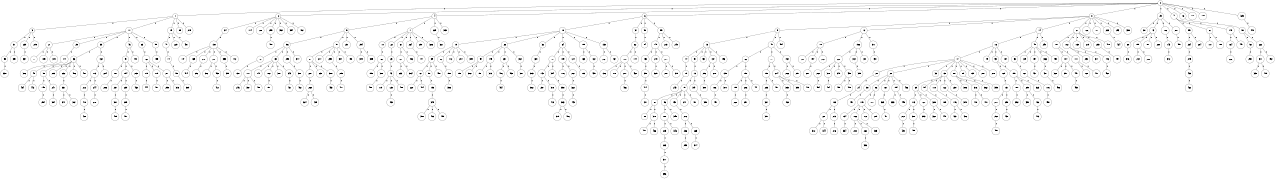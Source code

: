 graph G {
size="8.5,11;"
ratio = "expand;"
fixedsize="true;"
overlap="scale;"
node[shape=circle,width=.12,hight=.12,fontsize=12]
edge[fontsize=12]

0[label=" 0" color=black, pos="1.7141942,1.8472617!"];
1[label=" 1" color=black, pos="1.5078866,1.2303521!"];
2[label=" 2" color=black, pos="1.046037,0.29178048!"];
3[label=" 3" color=black, pos="0.8132119,2.7274609!"];
4[label=" 4" color=black, pos="0.69260744,2.2113465!"];
5[label=" 5" color=black, pos="2.9335302,1.8262307!"];
6[label=" 6" color=black, pos="2.6192123,2.9781857!"];
7[label=" 7" color=black, pos="2.0403193,2.3441171!"];
8[label=" 8" color=black, pos="0.23809002,1.7491323!"];
9[label=" 9" color=black, pos="1.4793842,0.34377353!"];
10[label=" 10" color=black, pos="0.54331819,0.53266838!"];
11[label=" 11" color=black, pos="0.70098724,1.8254618!"];
12[label=" 12" color=black, pos="2.3976133,1.1050083!"];
13[label=" 13" color=black, pos="1.7284172,1.8842311!"];
14[label=" 14" color=black, pos="2.1946037,2.186526!"];
15[label=" 15" color=black, pos="1.1059793,1.9894365!"];
16[label=" 16" color=black, pos="0.72202191,1.0900459!"];
17[label=" 17" color=black, pos="1.7180531,1.7268274!"];
18[label=" 18" color=black, pos="2.0693735,2.6179013!"];
19[label=" 19" color=black, pos="1.519625,0.16395539!"];
20[label=" 20" color=black, pos="0.48017139,0.24838171!"];
21[label=" 21" color=black, pos="0.20020282,2.5562181!"];
22[label=" 22" color=black, pos="0.99502956,0.62972949!"];
23[label=" 23" color=black, pos="0.27338727,1.4450781!"];
24[label=" 24" color=black, pos="1.3577347,2.1968153!"];
25[label=" 25" color=black, pos="1.9689435,2.337159!"];
26[label=" 26" color=black, pos="1.1831384,0.80867772!"];
27[label=" 27" color=black, pos="1.3984234,1.6200018!"];
28[label=" 28" color=black, pos="1.2415968,2.0871834!"];
29[label=" 29" color=black, pos="1.0009962,2.8366062!"];
30[label=" 30" color=black, pos="0.38614566,2.0970346!"];
31[label=" 31" color=black, pos="1.0855016,0.6549421!"];
32[label=" 32" color=black, pos="1.0772368,1.5190241!"];
33[label=" 33" color=black, pos="2.7754001,1.0844974!"];
34[label=" 34" color=black, pos="2.8112434,2.661302!"];
35[label=" 35" color=black, pos="2.8658082,2.0882617!"];
36[label=" 36" color=black, pos="2.1496873,1.5492047!"];
37[label=" 37" color=black, pos="1.8188466,1.1467093!"];
38[label=" 38" color=black, pos="1.8521465,0.86452522!"];
39[label=" 39" color=black, pos="2.7858567,0.3808844!"];
40[label=" 40" color=black, pos="0.37122474,2.9092739!"];
41[label=" 41" color=black, pos="1.7560915,2.1051634!"];
42[label=" 42" color=black, pos="0.88694639,1.7770017!"];
43[label=" 43" color=black, pos="0.047769267,0.86015961!"];
44[label=" 44" color=black, pos="0.040708495,1.3481401!"];
45[label=" 45" color=black, pos="0.79517517,0.064547423!"];
46[label=" 46" color=black, pos="0.73859337,2.5849698!"];
47[label=" 47" color=black, pos="2.44854,1.3875437!"];
48[label=" 48" color=black, pos="2.8657626,1.9663896!"];
49[label=" 49" color=black, pos="2.2905889,1.189189!"];
50[label=" 50" color=black, pos="0.83801844,0.93028988!"];
51[label=" 51" color=black, pos="1.8314541,2.0832443!"];
52[label=" 52" color=black, pos="0.1998138,0.73171776!"];
53[label=" 53" color=black, pos="1.9262337,2.6423106!"];
54[label=" 54" color=black, pos="1.7253378,0.18927721!"];
55[label=" 55" color=black, pos="2.1931346,0.99364247!"];
56[label=" 56" color=black, pos="2.8736385,1.6807514!"];
57[label=" 57" color=black, pos="0.031585006,1.3417627!"];
58[label=" 58" color=black, pos="0.83613113,1.7553912!"];
59[label=" 59" color=black, pos="1.0625021,2.5397479!"];
60[label=" 60" color=black, pos="0.27001974,0.25730486!"];
61[label=" 61" color=black, pos="0.067730826,1.8610806!"];
62[label=" 62" color=black, pos="0.12689591,1.9669464!"];
63[label=" 63" color=black, pos="0.62717867,2.3789277!"];
64[label=" 64" color=black, pos="2.9206209,2.6650446!"];
65[label=" 65" color=black, pos="1.9296195,2.8218094!"];
66[label=" 66" color=black, pos="2.2788599,1.4333358!"];
67[label=" 67" color=black, pos="2.4158359,1.6036779!"];
68[label=" 68" color=black, pos="2.2445494,2.8821091!"];
69[label=" 69" color=black, pos="0.76059823,2.1053489!"];
70[label=" 70" color=black, pos="0.7935475,1.2075246!"];
71[label=" 71" color=black, pos="1.0328842,1.9215434!"];
72[label=" 72" color=black, pos="2.6461314,0.905711!"];
73[label=" 73" color=black, pos="0.59339525,2.3415015!"];
74[label=" 74" color=black, pos="1.3047209,0.21361713!"];
75[label=" 75" color=black, pos="2.7479211,1.4064125!"];
76[label=" 76" color=black, pos="2.6782777,0.30475064!"];
77[label=" 77" color=black, pos="2.0317114,1.3263701!"];
78[label=" 78" color=black, pos="0.48239476,0.24598505!"];
79[label=" 79" color=black, pos="2.1203471,2.468784!"];
80[label=" 80" color=black, pos="1.7541163,0.34222943!"];
81[label=" 81" color=black, pos="1.1020154,1.2197667!"];
82[label=" 82" color=black, pos="2.4585682,0.12729308!"];
83[label=" 83" color=black, pos="1.2506789,2.1989597!"];
84[label=" 84" color=black, pos="1.8222272,1.3678326!"];
85[label=" 85" color=black, pos="1.9138099,1.6791975!"];
86[label=" 86" color=black, pos="1.2280974,1.9114835!"];
87[label=" 87" color=black, pos="2.092711,0.11492306!"];
88[label=" 88" color=black, pos="2.7547625,0.1943389!"];
89[label=" 89" color=black, pos="2.1408834,1.2635141!"];
90[label=" 90" color=black, pos="1.8474895,2.8059409!"];
91[label=" 91" color=black, pos="2.9245128,2.027125!"];
92[label=" 92" color=black, pos="2.508611,1.6006787!"];
93[label=" 93" color=black, pos="0.089160292,1.8186255!"];
94[label=" 94" color=black, pos="2.2050587,0.66570223!"];
95[label=" 95" color=black, pos="1.1103766,2.144597!"];
96[label=" 96" color=black, pos="1.2377778,2.721917!"];
97[label=" 97" color=black, pos="0.75304149,0.97811278!"];
98[label=" 98" color=black, pos="0.37623836,1.6986994!"];
99[label=" 99" color=black, pos="1.7889543,0.047491224!"];
100[label=" 100" color=black, pos="2.1207821,0.71998621!"];
101[label=" 101" color=black, pos="2.928046,2.5272001!"];
102[label=" 102" color=black, pos="0.26872072,1.4308744!"];
103[label=" 103" color=black, pos="2.9735276,1.2442364!"];
104[label=" 104" color=black, pos="0.9144072,1.5899665!"];
105[label=" 105" color=black, pos="2.9515845,2.2679797!"];
106[label=" 106" color=black, pos="1.352133,1.6285741!"];
107[label=" 107" color=black, pos="1.6925036,2.4386527!"];
108[label=" 108" color=black, pos="2.3242352,2.0232281!"];
109[label=" 109" color=black, pos="2.6972506,1.385386!"];
110[label=" 110" color=black, pos="2.7433305,2.3450686!"];
111[label=" 111" color=black, pos="2.3917317,0.92816349!"];
112[label=" 112" color=black, pos="1.5554584,0.97358764!"];
113[label=" 113" color=black, pos="2.0862093,0.83486582!"];
114[label=" 114" color=black, pos="1.2082465,2.5794297!"];
115[label=" 115" color=black, pos="1.1395052,2.7140358!"];
116[label=" 116" color=black, pos="2.1767212,2.7160216!"];
117[label=" 117" color=black, pos="2.2876921,0.83994311!"];
118[label=" 118" color=black, pos="2.917668,1.7478808!"];
119[label=" 119" color=black, pos="0.77431669,0.61553867!"];
120[label=" 120" color=black, pos="0.19417425,2.836818!"];
121[label=" 121" color=black, pos="1.8306937,2.7187259!"];
122[label=" 122" color=black, pos="1.1351237,0.93969028!"];
123[label=" 123" color=black, pos="1.3162379,0.7383693!"];
124[label=" 124" color=black, pos="0.39099007,1.366931!"];
125[label=" 125" color=black, pos="2.5557985,1.7097048!"];
126[label=" 126" color=black, pos="2.3918858,2.7828662!"];
127[label=" 127" color=black, pos="1.1336298,1.4959775!"];
128[label=" 128" color=black, pos="1.9875312,2.6081877!"];
129[label=" 129" color=black, pos="0.0044793589,0.857165!"];
130[label=" 130" color=black, pos="0.62506917,1.414232!"];
131[label=" 131" color=black, pos="1.4505814,0.43426628!"];
132[label=" 132" color=black, pos="0.60699219,1.5202537!"];
133[label=" 133" color=black, pos="0.0080713457,0.6362572!"];
134[label=" 134" color=black, pos="2.6875441,0.5661596!"];
135[label=" 135" color=black, pos="2.8175283,0.14897799!"];
136[label=" 136" color=black, pos="2.3949327,0.62328434!"];
137[label=" 137" color=black, pos="2.0840792,2.5390151!"];
138[label=" 138" color=black, pos="1.2773046,2.6504555!"];
139[label=" 139" color=black, pos="2.1058484,2.5694575!"];
140[label=" 140" color=black, pos="1.885919,1.8756313!"];
141[label=" 141" color=black, pos="1.3196696,2.2939475!"];
142[label=" 142" color=black, pos="1.9310119,2.8283876!"];
143[label=" 143" color=black, pos="2.9222443,2.5535997!"];
144[label=" 144" color=black, pos="1.7345313,0.71658899!"];
145[label=" 145" color=black, pos="1.6573334,0.52775889!"];
146[label=" 146" color=black, pos="2.2088512,0.66252397!"];
147[label=" 147" color=black, pos="1.2629362,0.027540165!"];
148[label=" 148" color=black, pos="1.3216926,1.0428456!"];
149[label=" 149" color=black, pos="1.4150599,1.6485759!"];
150[label=" 150" color=black, pos="1.1969002,1.094612!"];
151[label=" 151" color=black, pos="1.4543292,1.4363214!"];
152[label=" 152" color=black, pos="1.8250957,0.0074709673!"];
153[label=" 153" color=black, pos="2.4085145,2.417067!"];
154[label=" 154" color=black, pos="2.7134442,1.9320653!"];
155[label=" 155" color=black, pos="0.31157247,1.1252356!"];
156[label=" 156" color=black, pos="1.8627769,0.27462727!"];
157[label=" 157" color=black, pos="1.5048744,2.6239087!"];
158[label=" 158" color=black, pos="0.40016678,1.8209191!"];
159[label=" 159" color=black, pos="2.3667323,0.043356443!"];
160[label=" 160" color=black, pos="0.41015095,2.6742571!"];
161[label=" 161" color=black, pos="0.58605727,2.4360312!"];
162[label=" 162" color=black, pos="2.1709152,0.27588193!"];
163[label=" 163" color=black, pos="0.32770203,0.11575274!"];
164[label=" 164" color=black, pos="0.5691988,1.4683158!"];
165[label=" 165" color=black, pos="0.31358321,2.7758477!"];
166[label=" 166" color=black, pos="2.8107451,0.56824596!"];
167[label=" 167" color=black, pos="1.8540074,2.3693055!"];
168[label=" 168" color=black, pos="2.6624298,2.0828238!"];
169[label=" 169" color=black, pos="1.1348869,1.5479886!"];
170[label=" 170" color=black, pos="0.88695152,2.7882898!"];
171[label=" 171" color=black, pos="1.2249881,0.40513251!"];
172[label=" 172" color=black, pos="0.29442253,1.86826!"];
173[label=" 173" color=black, pos="0.96567278,1.3217557!"];
174[label=" 174" color=black, pos="2.2408746,2.9538954!"];
175[label=" 175" color=black, pos="0.50160409,1.3590403!"];
176[label=" 176" color=black, pos="0.36676357,1.412521!"];
177[label=" 177" color=black, pos="2.960719,2.8074525!"];
178[label=" 178" color=black, pos="2.7843801,2.0623241!"];
179[label=" 179" color=black, pos="2.4997849,1.8035551!"];
180[label=" 180" color=black, pos="2.3409049,1.4022131!"];
181[label=" 181" color=black, pos="2.3159229,0.082995577!"];
182[label=" 182" color=black, pos="2.6139705,0.65167941!"];
183[label=" 183" color=black, pos="1.3600918,1.2796085!"];
184[label=" 184" color=black, pos="2.4525837,0.22850584!"];
185[label=" 185" color=black, pos="1.6526391,0.26097324!"];
186[label=" 186" color=black, pos="0.63170071,0.44638734!"];
187[label=" 187" color=black, pos="0.79075392,0.92569294!"];
188[label=" 188" color=black, pos="1.9217575,0.43823651!"];
189[label=" 189" color=black, pos="1.0518749,1.7944778!"];
190[label=" 190" color=black, pos="0.55812303,0.78142006!"];
191[label=" 191" color=black, pos="1.4568769,2.6450702!"];
192[label=" 192" color=black, pos="0.75315807,0.32276326!"];
193[label=" 193" color=black, pos="0.90953447,2.8428163!"];
194[label=" 194" color=black, pos="0.90703382,0.67272074!"];
195[label=" 195" color=black, pos="0.53914604,0.82944657!"];
196[label=" 196" color=black, pos="2.9263197,2.6985839!"];
197[label=" 197" color=black, pos="1.7889152,2.6440401!"];
198[label=" 198" color=black, pos="1.9392189,0.26525306!"];
199[label=" 199" color=black, pos="2.4864887,0.30555631!"];
200[label=" 200" color=black, pos="0.78389939,2.6454439!"];
201[label=" 201" color=black, pos="1.2120561,0.23466904!"];
202[label=" 202" color=black, pos="0.77746385,0.81687763!"];
203[label=" 203" color=black, pos="2.5058035,0.77751342!"];
204[label=" 204" color=black, pos="2.9140073,0.41031784!"];
205[label=" 205" color=black, pos="0.96915896,0.049960679!"];
206[label=" 206" color=black, pos="0.47981807,1.3044736!"];
207[label=" 207" color=black, pos="2.225537,2.2059536!"];
208[label=" 208" color=black, pos="0.23834949,0.7028703!"];
209[label=" 209" color=black, pos="2.3396577,0.56949544!"];
210[label=" 210" color=black, pos="2.8449291,2.4337314!"];
211[label=" 211" color=black, pos="2.0326973,2.7828557!"];
212[label=" 212" color=black, pos="0.68734215,1.649627!"];
213[label=" 213" color=black, pos="1.2475315,0.56487896!"];
214[label=" 214" color=black, pos="1.0148015,0.69365637!"];
215[label=" 215" color=black, pos="2.4793825,0.24977493!"];
216[label=" 216" color=black, pos="2.7510074,2.1681375!"];
217[label=" 217" color=black, pos="1.8901846,0.20778668!"];
218[label=" 218" color=black, pos="2.124006,2.0858462!"];
219[label=" 219" color=black, pos="2.852763,2.1034079!"];
220[label=" 220" color=black, pos="2.0618756,1.1966062!"];
221[label=" 221" color=black, pos="0.45262261,1.0367567!"];
222[label=" 222" color=black, pos="2.6308378,0.70776256!"];
223[label=" 223" color=black, pos="1.630023,1.8279522!"];
224[label=" 224" color=black, pos="1.9101827,1.4716955!"];
225[label=" 225" color=black, pos="2.7337227,2.5354809!"];
226[label=" 226" color=black, pos="2.3210003,0.014432082!"];
227[label=" 227" color=black, pos="1.4900291,0.71386843!"];
228[label=" 228" color=black, pos="0.87087485,0.86131177!"];
229[label=" 229" color=black, pos="1.6719599,2.7909215!"];
230[label=" 230" color=black, pos="1.6284815,1.4130179!"];
231[label=" 231" color=black, pos="0.45622157,0.63953484!"];
232[label=" 232" color=black, pos="1.2370599,0.16677154!"];
233[label=" 233" color=black, pos="2.7907126,2.8285114!"];
234[label=" 234" color=black, pos="0.32357962,2.2854762!"];
235[label=" 235" color=black, pos="1.9607834,0.36551345!"];
236[label=" 236" color=black, pos="2.9098193,1.1551557!"];
237[label=" 237" color=black, pos="0.12489365,2.8845768!"];
238[label=" 238" color=black, pos="1.4447614,0.011879549!"];
239[label=" 239" color=black, pos="2.5385648,1.2673872!"];
240[label=" 240" color=black, pos="0.76264476,2.7464073!"];
241[label=" 241" color=black, pos="1.1364112,0.66507026!"];
242[label=" 242" color=black, pos="0.41786217,1.2735996!"];
243[label=" 243" color=black, pos="0.94989113,2.2103039!"];
244[label=" 244" color=black, pos="2.8659383,1.4414896!"];
245[label=" 245" color=black, pos="1.3115369,0.74420701!"];
246[label=" 246" color=black, pos="0.62366109,2.6572812!"];
247[label=" 247" color=black, pos="2.407501,2.9378505!"];
248[label=" 248" color=black, pos="1.3588271,1.7235031!"];
249[label=" 249" color=black, pos="1.2591765,2.9552292!"];
250[label=" 250" color=black, pos="2.3391198,0.055684306!"];
251[label=" 251" color=black, pos="2.8679418,2.1487214!"];
252[label=" 252" color=black, pos="2.6314478,1.724712!"];
253[label=" 253" color=black, pos="1.9162774,1.699283!"];
254[label=" 254" color=black, pos="1.2250056,0.70216437!"];
255[label=" 255" color=black, pos="2.2812326,2.8026522!"];
256[label=" 256" color=black, pos="1.3242728,2.1352981!"];
257[label=" 257" color=black, pos="0.91472861,0.260488!"];
258[label=" 258" color=black, pos="2.3193561,2.5428593!"];
259[label=" 259" color=black, pos="0.58216049,0.92117795!"];
260[label=" 260" color=black, pos="1.2817917,2.156593!"];
261[label=" 261" color=black, pos="2.1148089,2.7380076!"];
262[label=" 262" color=black, pos="2.2124402,0.97232101!"];
263[label=" 263" color=black, pos="2.0801869,1.1337325!"];
264[label=" 264" color=black, pos="1.3011285,2.9879089!"];
265[label=" 265" color=black, pos="2.3595578,0.46970553!"];
266[label=" 266" color=black, pos="0.56456923,0.86621173!"];
267[label=" 267" color=black, pos="1.7041455,2.360338!"];
268[label=" 268" color=black, pos="2.4332796,0.18400631!"];
269[label=" 269" color=black, pos="0.37280706,1.887903!"];
270[label=" 270" color=black, pos="0.36218584,2.07892!"];
271[label=" 271" color=black, pos="2.6351973,0.84683235!"];
272[label=" 272" color=black, pos="0.48168301,1.1521829!"];
273[label=" 273" color=black, pos="0.083138202,1.5201547!"];
274[label=" 274" color=black, pos="2.6344533,2.7944372!"];
275[label=" 275" color=black, pos="2.1737561,2.3245361!"];
276[label=" 276" color=black, pos="2.6717062,2.1551243!"];
277[label=" 277" color=black, pos="1.4305563,0.62976055!"];
278[label=" 278" color=black, pos="2.9032513,1.2351149!"];
279[label=" 279" color=black, pos="2.921333,2.4747744!"];
280[label=" 280" color=black, pos="2.9166885,2.2442568!"];
281[label=" 281" color=black, pos="0.24884586,1.6475341!"];
282[label=" 282" color=black, pos="0.15077793,1.2218981!"];
283[label=" 283" color=black, pos="1.5967465,2.9315697!"];
284[label=" 284" color=black, pos="2.0549766,1.312966!"];
285[label=" 285" color=black, pos="1.1297213,0.27827508!"];
286[label=" 286" color=black, pos="2.6514071,0.57142126!"];
287[label=" 287" color=black, pos="1.5953372,2.9757562!"];
288[label=" 288" color=black, pos="1.6731531,1.5118524!"];
289[label=" 289" color=black, pos="2.9844245,2.8052981!"];
290[label=" 290" color=black, pos="0.60135776,0.45973647!"];
291[label=" 291" color=black, pos="2.5736304,2.4665569!"];
292[label=" 292" color=black, pos="0.47800017,1.1141399!"];
293[label=" 293" color=black, pos="0.7222495,1.6406941!"];
294[label=" 294" color=black, pos="1.905805,2.9463967!"];
295[label=" 295" color=black, pos="1.258311,1.0131678!"];
296[label=" 296" color=black, pos="0.1421659,2.853463!"];
297[label=" 297" color=black, pos="2.6844067,0.26179288!"];
298[label=" 298" color=black, pos="2.6859574,1.4838687!"];
299[label=" 299" color=black, pos="0.11283554,0.8881948!"];
300[label=" 300" color=black, pos="2.7299485,2.1985572!"];
301[label=" 301" color=black, pos="1.3947498,2.8258546!"];
302[label=" 302" color=black, pos="0.051366575,1.8016969!"];
303[label=" 303" color=black, pos="2.6944043,0.24114171!"];
304[label=" 304" color=black, pos="1.3398849,0.96316059!"];
305[label=" 305" color=black, pos="2.7533659,0.31005599!"];
306[label=" 306" color=black, pos="2.9464828,1.6989111!"];
307[label=" 307" color=black, pos="2.7443502,0.65015408!"];
308[label=" 308" color=black, pos="1.5894407,0.92649675!"];
309[label=" 309" color=black, pos="2.6879625,1.2847452!"];
310[label=" 310" color=black, pos="1.5246027,1.0490067!"];
311[label=" 311" color=black, pos="0.90130682,1.0555771!"];
312[label=" 312" color=black, pos="1.3847531,0.26548329!"];
313[label=" 313" color=black, pos="2.2436912,0.57744236!"];
314[label=" 314" color=black, pos="0.36946393,1.2494924!"];
315[label=" 315" color=black, pos="0.86345937,2.5881129!"];
316[label=" 316" color=black, pos="2.7483577,0.43709044!"];
317[label=" 317" color=black, pos="2.266961,0.17564925!"];
318[label=" 318" color=black, pos="0.80827772,1.0105707!"];
319[label=" 319" color=black, pos="2.5148043,0.95077627!"];
320[label=" 320" color=black, pos="1.0848856,1.0376765!"];
321[label=" 321" color=black, pos="2.7917989,1.5187507!"];
322[label=" 322" color=black, pos="2.8914723,1.2750769!"];
323[label=" 323" color=black, pos="1.6678896,0.20783166!"];
324[label=" 324" color=black, pos="2.3777995,1.8525675!"];
325[label=" 325" color=black, pos="2.3667577,0.43632422!"];
326[label=" 326" color=black, pos="1.2528726,0.88461999!"];
327[label=" 327" color=black, pos="1.5130428,1.6672343!"];
328[label=" 328" color=black, pos="0.051655823,2.9265051!"];
329[label=" 329" color=black, pos="1.3200296,1.0047175!"];
330[label=" 330" color=black, pos="1.2134989,2.9664335!"];
331[label=" 331" color=black, pos="2.1429842,1.2976358!"];
332[label=" 332" color=black, pos="0.81918726,2.1655441!"];
333[label=" 333" color=black, pos="2.17842,1.3609804!"];
334[label=" 334" color=black, pos="2.0487633,0.1989695!"];
335[label=" 335" color=black, pos="1.0809967,2.1597344!"];
336[label=" 336" color=black, pos="0.57111458,0.97610718!"];
337[label=" 337" color=black, pos="0.53149525,0.10264601!"];
338[label=" 338" color=black, pos="0.260619,2.6263827!"];
339[label=" 339" color=black, pos="2.2433447,1.9243869!"];
340[label=" 340" color=black, pos="2.0742218,2.2484769!"];
341[label=" 341" color=black, pos="0.69179935,0.68393434!"];
342[label=" 342" color=black, pos="0.85505778,0.30236868!"];
343[label=" 343" color=black, pos="1.7491077,0.068706958!"];
344[label=" 344" color=black, pos="0.5483425,0.21136638!"];
345[label=" 345" color=black, pos="1.0256388,0.82483195!"];
346[label=" 346" color=black, pos="0.3830919,0.68986096!"];
347[label=" 347" color=black, pos="1.3752332,0.6889685!"];
348[label=" 348" color=black, pos="2.7041788,2.7020967!"];
349[label=" 349" color=black, pos="0.54690278,0.13654081!"];
350[label=" 350" color=black, pos="2.2689348,0.33801501!"];
351[label=" 351" color=black, pos="2.9010125,2.3382647!"];
352[label=" 352" color=black, pos="2.4515361,1.5291928!"];
353[label=" 353" color=black, pos="2.8636435,2.7634326!"];
354[label=" 354" color=black, pos="2.8052394,0.87317196!"];
355[label=" 355" color=black, pos="1.0675414,1.6299275!"];
356[label=" 356" color=black, pos="0.49958589,2.1676984!"];
357[label=" 357" color=black, pos="0.71805515,2.4484492!"];
358[label=" 358" color=black, pos="1.7431487,1.0050325!"];
359[label=" 359" color=black, pos="1.1931862,1.0935163!"];
360[label=" 360" color=black, pos="1.8929283,1.1218972!"];
361[label=" 361" color=black, pos="0.97673384,0.0033071628!"];
362[label=" 362" color=black, pos="0.33862337,2.9624458!"];
363[label=" 363" color=black, pos="1.4386196,1.177885!"];
364[label=" 364" color=black, pos="0.92439744,0.98469414!"];
365[label=" 365" color=black, pos="1.6498226,1.6294426!"];
366[label=" 366" color=black, pos="1.2196076,1.0371326!"];
367[label=" 367" color=black, pos="1.9777722,0.057516092!"];
368[label=" 368" color=black, pos="2.753358,1.6272723!"];
369[label=" 369" color=black, pos="0.064743042,0.51206505!"];
370[label=" 370" color=black, pos="1.5070586,0.8095312!"];
371[label=" 371" color=black, pos="1.0668841,2.8838836!"];
372[label=" 372" color=black, pos="1.3329996,0.63373416!"];
373[label=" 373" color=black, pos="2.3017211,0.37579362!"];
374[label=" 374" color=black, pos="2.8976518,0.9341225!"];
375[label=" 375" color=black, pos="2.5435751,1.7461245!"];
376[label=" 376" color=black, pos="1.1710519,2.0270249!"];
377[label=" 377" color=black, pos="1.0039762,0.63916131!"];
378[label=" 378" color=black, pos="0.013600758,1.4567129!"];
379[label=" 379" color=black, pos="2.4361087,2.0717665!"];
380[label=" 380" color=black, pos="2.2091743,1.7519307!"];
381[label=" 381" color=black, pos="0.96867737,2.0322242!"];
382[label=" 382" color=black, pos="0.54065048,0.74175312!"];
383[label=" 383" color=black, pos="2.9579853,1.3811586!"];
384[label=" 384" color=black, pos="0.8612744,2.364832!"];
385[label=" 385" color=black, pos="2.9472733,1.3762854!"];
386[label=" 386" color=black, pos="2.4526858,2.041359!"];
387[label=" 387" color=black, pos="0.17359491,0.65790295!"];
388[label=" 388" color=black, pos="0.81862613,2.8936647!"];
389[label=" 389" color=black, pos="0.53755789,0.65363263!"];
390[label=" 390" color=black, pos="1.8922355,0.16243391!"];
391[label=" 391" color=black, pos="2.8832634,2.9792579!"];
392[label=" 392" color=black, pos="1.9517759,1.6097884!"];
393[label=" 393" color=black, pos="0.34808326,2.8599234!"];
394[label=" 394" color=black, pos="2.8190721,2.6895637!"];
395[label=" 395" color=black, pos="2.0144079,2.3754363!"];
396[label=" 396" color=black, pos="2.7573002,0.62033751!"];
397[label=" 397" color=black, pos="0.19498986,2.3730665!"];
398[label=" 398" color=black, pos="1.6693559,2.9374462!"];
399[label=" 399" color=black, pos="0.079092881,2.297157!"];
400[label=" 400" color=black, pos="2.2607941,2.9299181!"];
401[label=" 401" color=black, pos="2.8930192,1.4096464!"];
402[label=" 402" color=black, pos="0.69112391,2.7047584!"];
403[label=" 403" color=black, pos="2.4466767,0.53856582!"];
404[label=" 404" color=black, pos="0.34929568,1.498835!"];
405[label=" 405" color=black, pos="1.4328735,2.6315109!"];
406[label=" 406" color=black, pos="1.4074018,1.6548486!"];
407[label=" 407" color=black, pos="1.4856613,1.5173635!"];
408[label=" 408" color=black, pos="2.8589511,2.3553327!"];
409[label=" 409" color=black, pos="1.2371232,2.4640617!"];
410[label=" 410" color=black, pos="0.86418919,1.6337789!"];
411[label=" 411" color=black, pos="0.24901476,0.51484275!"];
412[label=" 412" color=black, pos="0.33124802,1.142596!"];
413[label=" 413" color=black, pos="0.88557918,2.8663509!"];
414[label=" 414" color=black, pos="1.3430641,2.7794757!"];
415[label=" 415" color=black, pos="2.4732052,0.57518076!"];
416[label=" 416" color=black, pos="0.7441209,0.084126608!"];
417[label=" 417" color=black, pos="2.6954926,1.9094911!"];
418[label=" 418" color=black, pos="1.7170083,2.8705476!"];
419[label=" 419" color=black, pos="2.7156147,0.56433355!"];
420[label=" 420" color=black, pos="0.39906811,1.8109842!"];
421[label=" 421" color=black, pos="1.4810365,0.57762831!"];
422[label=" 422" color=black, pos="1.1985346,0.65282594!"];
423[label=" 423" color=black, pos="0.65394328,2.0038961!"];
424[label=" 424" color=black, pos="2.1585202,0.37930825!"];
425[label=" 425" color=black, pos="2.636211,1.4136945!"];
426[label=" 426" color=black, pos="2.8320694,0.31924241!"];
427[label=" 427" color=black, pos="2.6696325,1.5945469!"];
428[label=" 428" color=black, pos="0.59050548,2.3533479!"];
429[label=" 429" color=black, pos="2.0828662,2.8956425!"];
430[label=" 430" color=black, pos="1.2880803,2.9531406!"];
431[label=" 431" color=black, pos="1.7764751,2.3400877!"];
432[label=" 432" color=black, pos="1.0450593,2.789008!"];
433[label=" 433" color=black, pos="0.0081953742,2.0344896!"];
434[label=" 434" color=black, pos="0.48694461,2.3879489!"];
435[label=" 435" color=black, pos="0.23730792,0.22527772!"];
436[label=" 436" color=black, pos="0.38802695,1.8993553!"];
437[label=" 437" color=black, pos="0.50960186,2.752294!"];
438[label=" 438" color=black, pos="2.3434663,1.7397057!"];
439[label=" 439" color=black, pos="1.6624712,0.054936645!"];
440[label=" 440" color=black, pos="1.7991893,0.38880078!"];
441[label=" 441" color=black, pos="2.0466471,1.6476495!"];
442[label=" 442" color=black, pos="1.7770223,1.6901688!"];
443[label=" 443" color=black, pos="1.0180943,2.8421436!"];
444[label=" 444" color=black, pos="2.4940722,0.87701442!"];
445[label=" 445" color=black, pos="2.5364968,2.8013562!"];
446[label=" 446" color=black, pos="1.3347429,1.9999045!"];
447[label=" 447" color=black, pos="2.6208552,2.7047447!"];
448[label=" 448" color=black, pos="0.89878575,2.2274292!"];
449[label=" 449" color=black, pos="1.5168358,1.4790246!"];
450[label=" 450" color=black, pos="0.91067723,2.3081883!"];
451[label=" 451" color=black, pos="2.08464,1.3348928!"];
452[label=" 452" color=black, pos="1.891831,0.58238624!"];
453[label=" 453" color=black, pos="0.8412156,1.3082909!"];
454[label=" 454" color=black, pos="2.9248042,1.1731727!"];
455[label=" 455" color=black, pos="2.3630365,0.96570396!"];
456[label=" 456" color=black, pos="1.9714628,0.2072551!"];
457[label=" 457" color=black, pos="0.068211976,0.78215663!"];
458[label=" 458" color=black, pos="2.8554731,0.90766074!"];
459[label=" 459" color=black, pos="1.2406769,1.5188253!"];
460[label=" 460" color=black, pos="2.4544607,0.56083573!"];
461[label=" 461" color=black, pos="0.48495396,1.4716349!"];
462[label=" 462" color=black, pos="1.177322,2.9554176!"];
463[label=" 463" color=black, pos="0.52272489,2.8021807!"];
464[label=" 464" color=black, pos="2.1142548,0.98248618!"];
465[label=" 465" color=black, pos="2.6957155,0.16135597!"];
466[label=" 466" color=black, pos="0.85498777,0.49130172!"];
467[label=" 467" color=black, pos="2.3115702,0.22817264!"];
468[label=" 468" color=black, pos="1.1113386,1.0617073!"];
469[label=" 469" color=black, pos="0.658135,2.0060507!"];
470[label=" 470" color=black, pos="0.17814977,1.3758155!"];
471[label=" 471" color=black, pos="1.8825899,1.1950623!"];
472[label=" 472" color=black, pos="1.1874319,2.1793115!"];
473[label=" 473" color=black, pos="1.9421913,2.434336!"];
474[label=" 474" color=black, pos="2.4096841,2.8928438!"];
475[label=" 475" color=black, pos="0.93576476,0.48728537!"];
476[label=" 476" color=black, pos="2.9100248,1.6433959!"];
477[label=" 477" color=black, pos="2.0823349,2.4036168!"];
478[label=" 478" color=black, pos="1.6109149,2.9613593!"];
479[label=" 479" color=black, pos="2.9574284,0.49034952!"];
480[label=" 480" color=black, pos="2.3339701,2.0280077!"];
481[label=" 481" color=black, pos="1.0103284,0.073340506!"];
482[label=" 482" color=black, pos="0.38798145,0.14126691!"];
483[label=" 483" color=black, pos="1.0872007,2.3708495!"];
484[label=" 484" color=black, pos="0.17754497,1.5653853!"];
485[label=" 485" color=black, pos="2.663692,0.52036453!"];
486[label=" 486" color=black, pos="2.7484344,2.7681117!"];
487[label=" 487" color=black, pos="2.6381455,2.8507231!"];
488[label=" 488" color=black, pos="0.9281222,0.24827704!"];
489[label=" 489" color=black, pos="0.34107449,0.35846313!"];
490[label=" 490" color=black, pos="1.2878018,2.0528021!"];
491[label=" 491" color=black, pos="2.1282823,1.3722281!"];
492[label=" 492" color=black, pos="0.43789707,2.5657071!"];
493[label=" 493" color=black, pos="1.9066156,0.37619592!"];
494[label=" 494" color=black, pos="2.5677955,2.3609127!"];
495[label=" 495" color=black, pos="2.4027688,1.1780566!"];
496[label=" 496" color=black, pos="0.0903666,0.26934163!"];
497[label=" 497" color=black, pos="0.74795119,2.160497!"];
498[label=" 498" color=black, pos="0.1275348,0.41075561!"];
499[label=" 499" color=black, pos="0.63695085,2.5616444!"];
0--1[label="1"]
0--2[label="1"]
0--4[label="1"]
0--6[label="1"]
0--8[label="1"]
0--29[label="1"]
0--41[label="1"]
0--76[label="1"]
0--170[label="1"]
0--188[label="1"]
0--325[label="1"]
1--3[label="1"]
1--11[label="1"]
1--15[label="1"]
1--89[label="1"]
1--215[label="1"]
2--34[label="1"]
2--114[label="1"]
2--128[label="1"]
2--299[label="1"]
2--392[label="1"]
2--394[label="1"]
2--402[label="1"]
3--31[label="1"]
3--239[label="1"]
3--275[label="1"]
4--5[label="1"]
4--7[label="1"]
4--225[label="1"]
4--383[label="1"]
5--56[label="1"]
5--57[label="1"]
5--251[label="1"]
5--294[label="1"]
6--18[label="1"]
6--37[label="1"]
6--50[label="1"]
6--59[label="1"]
7--10[label="1"]
7--22[label="1"]
7--61[label="1"]
7--264[label="1"]
7--290[label="1"]
7--326[label="1"]
8--9[label="1"]
8--12[label="1"]
8--14[label="1"]
8--27[label="1"]
8--126[label="1"]
8--171[label="1"]
8--223[label="1"]
8--253[label="1"]
8--338[label="1"]
9--13[label="1"]
9--40[label="1"]
9--494[label="1"]
10--160[label="1"]
11--21[label="1"]
11--25[label="1"]
11--35[label="1"]
11--46[label="1"]
11--63[label="1"]
11--95[label="1"]
12--78[label="1"]
12--156[label="1"]
12--371[label="1"]
13--44[label="1"]
13--51[label="1"]
13--53[label="1"]
13--137[label="1"]
13--196[label="1"]
14--16[label="1"]
14--48[label="1"]
14--249[label="1"]
15--47[label="1"]
15--229[label="1"]
15--431[label="1"]
16--17[label="1"]
16--49[label="1"]
16--93[label="1"]
16--184[label="1"]
17--20[label="1"]
17--28[label="1"]
17--33[label="1"]
17--65[label="1"]
17--80[label="1"]
17--85[label="1"]
17--135[label="1"]
17--200[label="1"]
17--210[label="1"]
18--19[label="1"]
18--26[label="1"]
18--32[label="1"]
18--64[label="1"]
18--105[label="1"]
18--133[label="1"]
19--39[label="1"]
19--82[label="1"]
19--112[label="1"]
19--204[label="1"]
19--309[label="1"]
20--24[label="1"]
21--71[label="1"]
21--185[label="1"]
21--340[label="1"]
22--23[label="1"]
23--43[label="1"]
24--103[label="1"]
25--174[label="1"]
26--54[label="1"]
26--145[label="1"]
26--231[label="1"]
26--302[label="1"]
27--101[label="1"]
27--102[label="1"]
27--169[label="1"]
27--219[label="1"]
27--255[label="1"]
27--478[label="1"]
28--38[label="1"]
28--86[label="1"]
28--167[label="1"]
28--194[label="1"]
28--456[label="1"]
29--30[label="1"]
29--42[label="1"]
29--106[label="1"]
29--201[label="1"]
31--58[label="1"]
31--351[label="1"]
32--320[label="1"]
34--130[label="1"]
35--36[label="1"]
35--132[label="1"]
36--45[label="1"]
36--98[label="1"]
36--203[label="1"]
36--232[label="1"]
36--406[label="1"]
36--481[label="1"]
37--62[label="1"]
38--491[label="1"]
39--68[label="1"]
39--97[label="1"]
39--490[label="1"]
40--66[label="1"]
40--77[label="1"]
40--192[label="1"]
41--55[label="1"]
41--67[label="1"]
41--148[label="1"]
42--60[label="1"]
42--155[label="1"]
42--181[label="1"]
42--280[label="1"]
43--119[label="1"]
43--123[label="1"]
43--488[label="1"]
44--75[label="1"]
45--434[label="1"]
45--442[label="1"]
46--91[label="1"]
46--448[label="1"]
47--74[label="1"]
48--52[label="1"]
48--129[label="1"]
48--157[label="1"]
48--366[label="1"]
48--450[label="1"]
50--84[label="1"]
51--73[label="1"]
52--161[label="1"]
54--198[label="1"]
54--368[label="1"]
55--234[label="1"]
55--284[label="1"]
56--72[label="1"]
56--83[label="1"]
56--298[label="1"]
56--374[label="1"]
57--87[label="1"]
57--214[label="1"]
57--235[label="1"]
57--304[label="1"]
57--408[label="1"]
58--330[label="1"]
59--140[label="1"]
59--213[label="1"]
59--248[label="1"]
60--376[label="1"]
61--121[label="1"]
61--486[label="1"]
62--100[label="1"]
62--144[label="1"]
63--162[label="1"]
64--70[label="1"]
64--109[label="1"]
64--124[label="1"]
65--69[label="1"]
65--94[label="1"]
65--118[label="1"]
65--122[label="1"]
65--230[label="1"]
66--139[label="1"]
66--158[label="1"]
67--110[label="1"]
67--180[label="1"]
68--220[label="1"]
68--404[label="1"]
69--113[label="1"]
69--127[label="1"]
69--328[label="1"]
70--142[label="1"]
70--354[label="1"]
72--138[label="1"]
73--79[label="1"]
73--347[label="1"]
74--99[label="1"]
75--243[label="1"]
76--90[label="1"]
77--190[label="1"]
77--274[label="1"]
78--120[label="1"]
78--197[label="1"]
78--202[label="1"]
79--81[label="1"]
79--96[label="1"]
79--153[label="1"]
79--241[label="1"]
79--401[label="1"]
80--306[label="1"]
80--316[label="1"]
80--362[label="1"]
81--88[label="1"]
81--378[label="1"]
82--150[label="1"]
83--117[label="1"]
83--141[label="1"]
83--182[label="1"]
83--307[label="1"]
83--343[label="1"]
85--395[label="1"]
86--115[label="1"]
86--177[label="1"]
87--227[label="1"]
87--238[label="1"]
87--380[label="1"]
90--92[label="1"]
90--222[label="1"]
91--107[label="1"]
91--154[label="1"]
91--269[label="1"]
92--250[label="1"]
93--125[label="1"]
93--159[label="1"]
94--189[label="1"]
95--485[label="1"]
96--108[label="1"]
96--345[label="1"]
97--193[label="1"]
98--149[label="1"]
98--247[label="1"]
99--389[label="1"]
100--136[label="1"]
100--178[label="1"]
100--217[label="1"]
100--432[label="1"]
101--104[label="1"]
101--111[label="1"]
102--292[label="1"]
102--317[label="1"]
103--221[label="1"]
103--273[label="1"]
104--360[label="1"]
104--397[label="1"]
104--447[label="1"]
105--163[label="1"]
105--422[label="1"]
106--143[label="1"]
107--286[label="1"]
108--205[label="1"]
108--346[label="1"]
109--116[label="1"]
109--261[label="1"]
111--168[label="1"]
111--411[label="1"]
113--272[label="1"]
113--388[label="1"]
115--134[label="1"]
115--166[label="1"]
115--172[label="1"]
115--279[label="1"]
117--246[label="1"]
117--357[label="1"]
117--480[label="1"]
118--146[label="1"]
121--233[label="1"]
121--364[label="1"]
122--379[label="1"]
123--483[label="1"]
124--183[label="1"]
125--131[label="1"]
127--393[label="1"]
130--147[label="1"]
130--165[label="1"]
130--218[label="1"]
130--281[label="1"]
130--353[label="1"]
130--412[label="1"]
131--211[label="1"]
131--258[label="1"]
132--173[label="1"]
132--224[label="1"]
133--267[label="1"]
133--467[label="1"]
134--334[label="1"]
137--256[label="1"]
137--270[label="1"]
139--186[label="1"]
139--370[label="1"]
140--152[label="1"]
140--240[label="1"]
140--277[label="1"]
142--237[label="1"]
142--318[label="1"]
143--372[label="1"]
145--151[label="1"]
145--373[label="1"]
146--423[label="1"]
146--426[label="1"]
148--164[label="1"]
148--449[label="1"]
149--254[label="1"]
150--356[label="1"]
152--398[label="1"]
153--216[label="1"]
154--257[label="1"]
154--259[label="1"]
155--242[label="1"]
155--288[label="1"]
156--228[label="1"]
156--342[label="1"]
156--420[label="1"]
157--437[label="1"]
158--199[label="1"]
158--206[label="1"]
158--441[label="1"]
159--187[label="1"]
159--209[label="1"]
159--323[label="1"]
160--195[label="1"]
160--308[label="1"]
161--176[label="1"]
162--175[label="1"]
162--179[label="1"]
162--271[label="1"]
164--226[label="1"]
165--474[label="1"]
166--208[label="1"]
166--262[label="1"]
166--305[label="1"]
167--369[label="1"]
169--446[label="1"]
173--212[label="1"]
173--244[label="1"]
174--386[label="1"]
175--444[label="1"]
176--458[label="1"]
179--407[label="1"]
182--191[label="1"]
186--451[label="1"]
187--352[label="1"]
190--283[label="1"]
190--457[label="1"]
192--266[label="1"]
192--297[label="1"]
193--349[label="1"]
194--333[label="1"]
194--445[label="1"]
197--207[label="1"]
199--260[label="1"]
201--405[label="1"]
205--263[label="1"]
206--291[label="1"]
209--339[label="1"]
209--460[label="1"]
211--252[label="1"]
212--410[label="1"]
216--236[label="1"]
216--265[label="1"]
217--466[label="1"]
218--296[label="1"]
221--312[label="1"]
221--344[label="1"]
222--311[label="1"]
222--492[label="1"]
223--424[label="1"]
225--321[label="1"]
227--268[label="1"]
228--282[label="1"]
228--310[label="1"]
228--348[label="1"]
228--439[label="1"]
231--416[label="1"]
231--465[label="1"]
232--331[label="1"]
234--245[label="1"]
235--285[label="1"]
236--293[label="1"]
239--337[label="1"]
240--329[label="1"]
244--278[label="1"]
245--433[label="1"]
247--384[label="1"]
252--499[label="1"]
255--497[label="1"]
256--300[label="1"]
257--301[label="1"]
258--438[label="1"]
259--289[label="1"]
261--322[label="1"]
262--336[label="1"]
263--377[label="1"]
264--477[label="1"]
265--314[label="1"]
268--324[label="1"]
268--425[label="1"]
269--463[label="1"]
271--295[label="1"]
271--313[label="1"]
272--429[label="1"]
273--276[label="1"]
274--303[label="1"]
274--399[label="1"]
274--419[label="1"]
277--287[label="1"]
277--315[label="1"]
281--361[label="1"]
281--469[label="1"]
282--454[label="1"]
283--327[label="1"]
285--417[label="1"]
289--487[label="1"]
294--319[label="1"]
294--385[label="1"]
298--381[label="1"]
299--400[label="1"]
301--489[label="1"]
302--387[label="1"]
303--468[label="1"]
308--498[label="1"]
310--484[label="1"]
311--335[label="1"]
311--415[label="1"]
316--418[label="1"]
316--470[label="1"]
318--413[label="1"]
320--365[label="1"]
322--443[label="1"]
325--479[label="1"]
327--391[label="1"]
328--332[label="1"]
328--440[label="1"]
331--341[label="1"]
331--367[label="1"]
342--355[label="1"]
343--461[label="1"]
347--390[label="1"]
349--350[label="1"]
349--403[label="1"]
349--455[label="1"]
353--359[label="1"]
354--358[label="1"]
358--363[label="1"]
363--375[label="1"]
363--476[label="1"]
365--382[label="1"]
366--427[label="1"]
369--471[label="1"]
371--430[label="1"]
377--396[label="1"]
378--409[label="1"]
378--436[label="1"]
380--453[label="1"]
381--482[label="1"]
388--495[label="1"]
398--414[label="1"]
410--428[label="1"]
414--421[label="1"]
416--464[label="1"]
422--435[label="1"]
427--496[label="1"]
433--462[label="1"]
439--459[label="1"]
439--475[label="1"]
446--452[label="1"]
447--493[label="1"]
460--473[label="1"]
469--472[label="1"]

}
